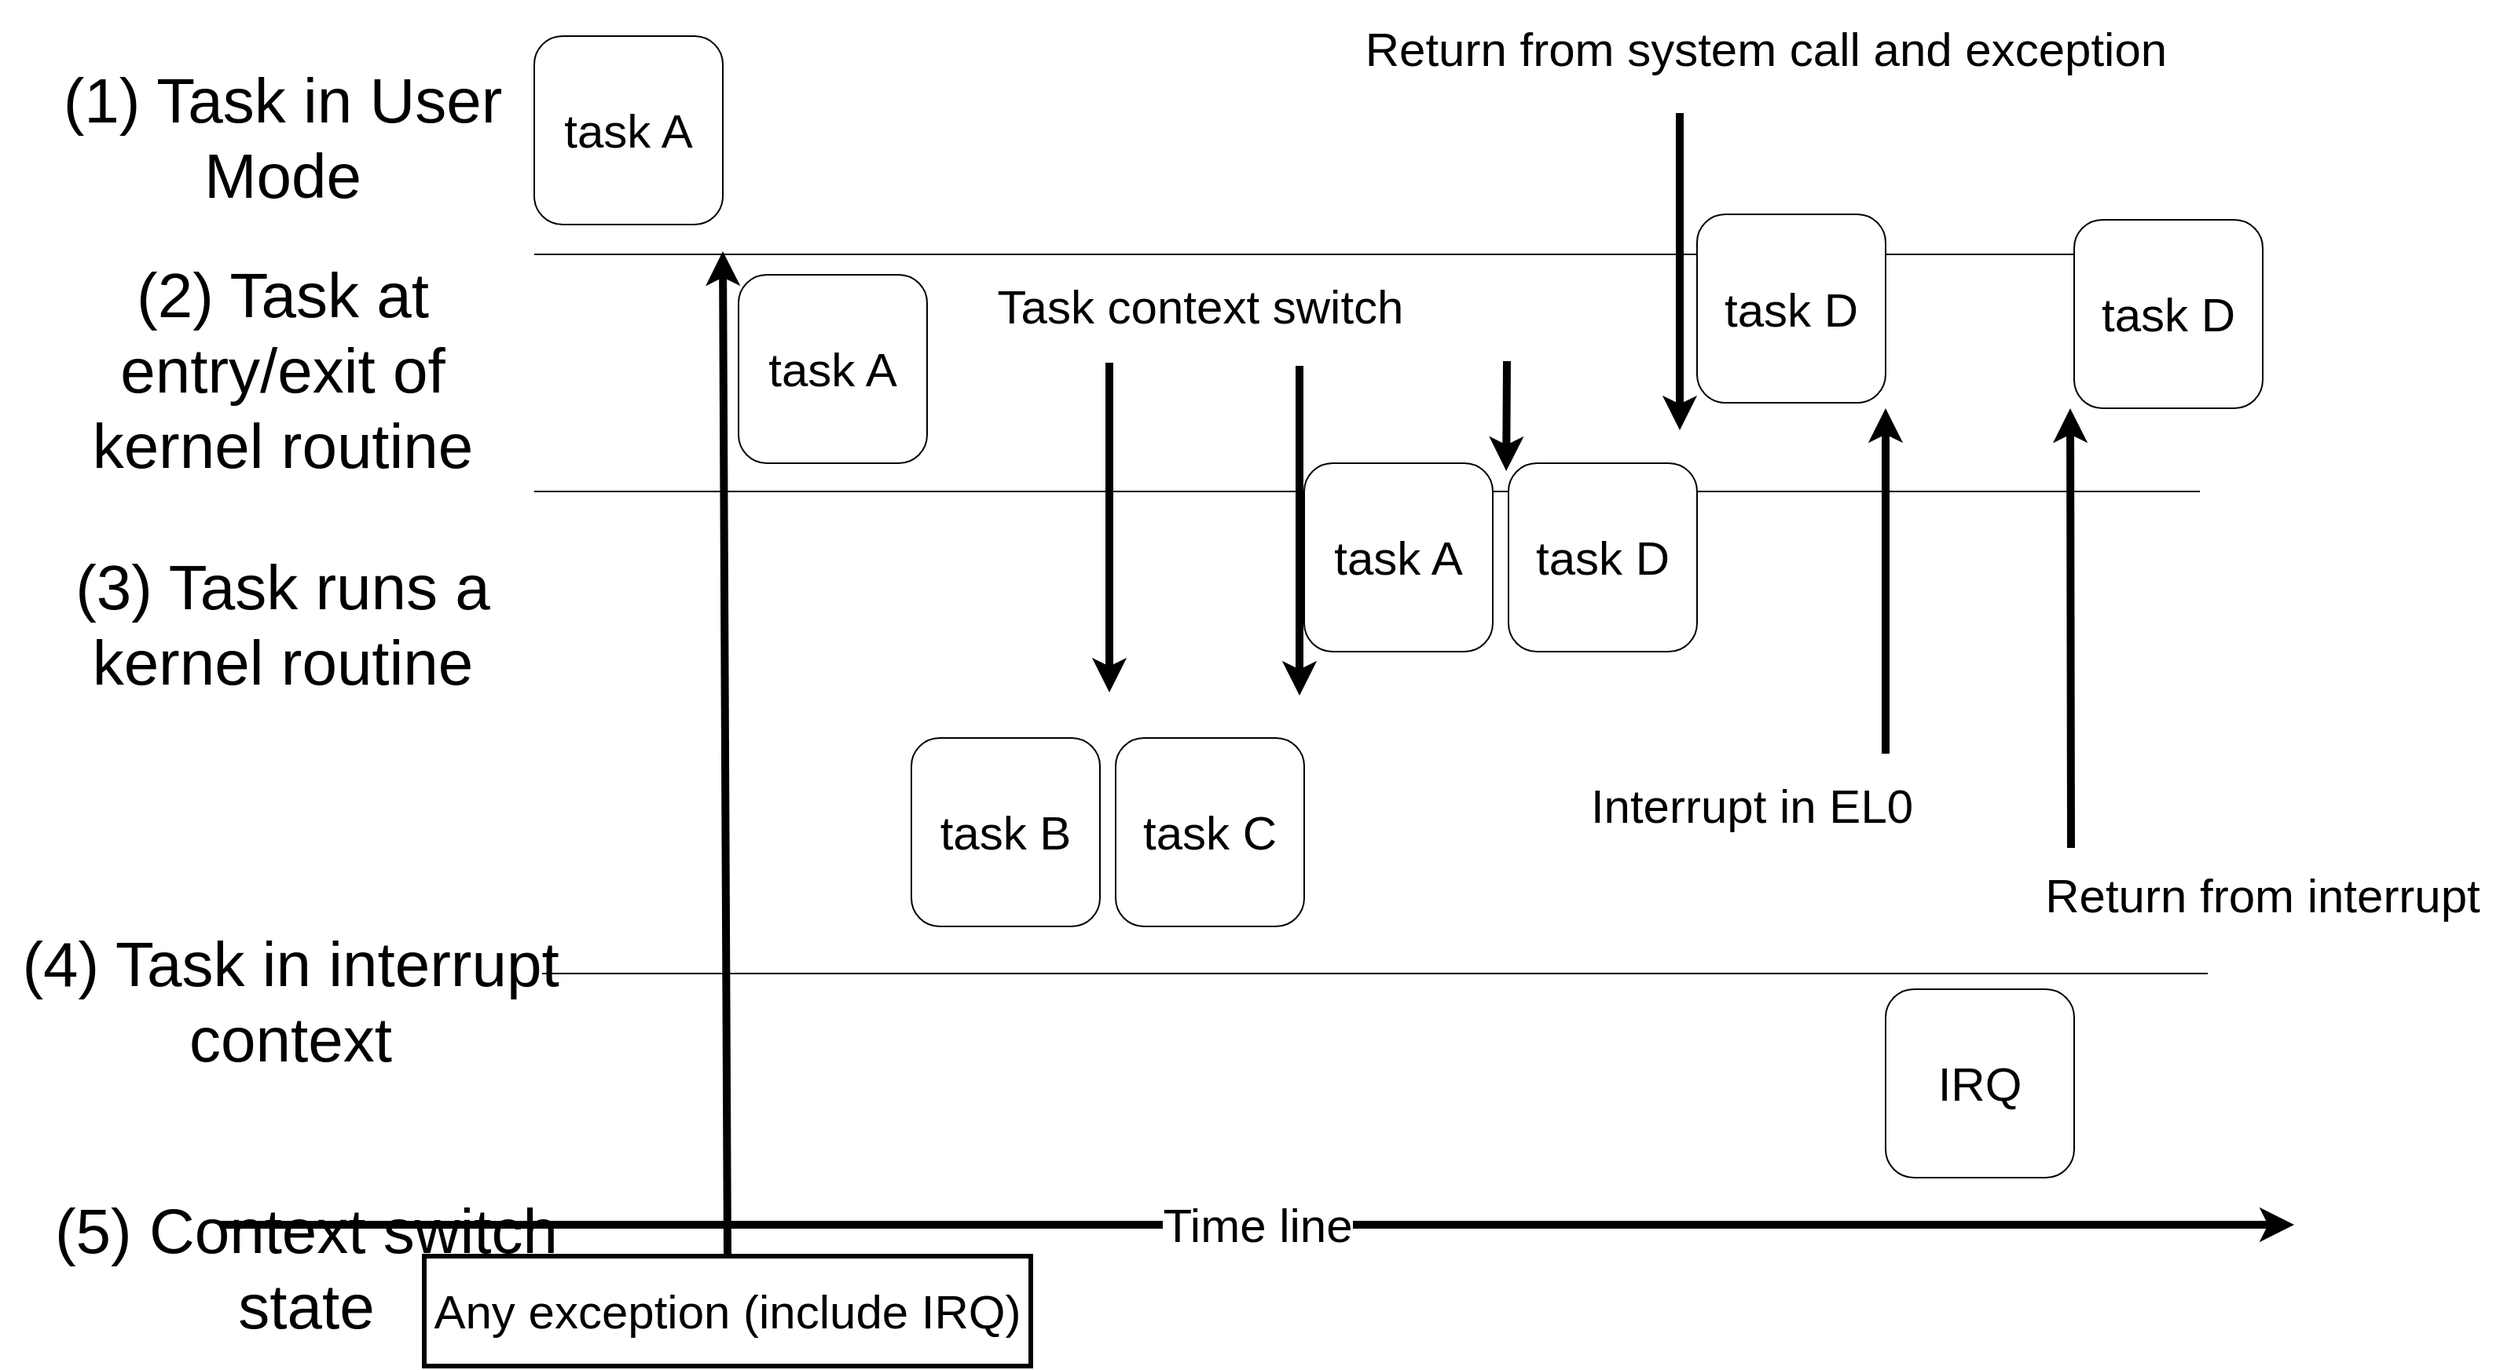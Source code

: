 <mxfile version="12.9.12" type="google" pages="6"><diagram id="xpp1ylztpxgKLpFAq7yI" name="timeline"><mxGraphModel dx="1634" dy="902" grid="1" gridSize="10" guides="1" tooltips="1" connect="1" arrows="1" fold="1" page="1" pageScale="1" pageWidth="1600" pageHeight="900" math="0" shadow="0"><root><mxCell id="0"/><mxCell id="1" parent="0"/><mxCell id="mh1U9SHJGKzPVJf6pirO-1" value="" style="endArrow=none;html=1;" parent="1" edge="1"><mxGeometry width="50" height="50" relative="1" as="geometry"><mxPoint x="340" y="182" as="sourcePoint"/><mxPoint x="1400" y="182" as="targetPoint"/></mxGeometry></mxCell><mxCell id="mh1U9SHJGKzPVJf6pirO-2" value="&lt;span style=&quot;font-size: 40px&quot;&gt;(1) Task in User Mode&lt;/span&gt;" style="text;html=1;strokeColor=none;fillColor=none;align=center;verticalAlign=middle;whiteSpace=wrap;rounded=0;" parent="1" vertex="1"><mxGeometry x="30" y="50" width="300" height="113" as="geometry"/></mxCell><mxCell id="mh1U9SHJGKzPVJf6pirO-4" value="&lt;font style=&quot;font-size: 30px&quot;&gt;task A&lt;br style=&quot;font-size: 30px&quot;&gt;&lt;/font&gt;" style="rounded=1;whiteSpace=wrap;html=1;fontSize=30;" parent="1" vertex="1"><mxGeometry x="340" y="43" width="120" height="120" as="geometry"/></mxCell><mxCell id="mh1U9SHJGKzPVJf6pirO-6" value="" style="endArrow=classic;html=1;fontSize=30;strokeWidth=5;exitX=0.5;exitY=0;exitDx=0;exitDy=0;" parent="1" edge="1" source="mh1U9SHJGKzPVJf6pirO-8"><mxGeometry width="50" height="50" relative="1" as="geometry"><mxPoint x="468" y="120" as="sourcePoint"/><mxPoint x="460" y="180" as="targetPoint"/></mxGeometry></mxCell><mxCell id="mh1U9SHJGKzPVJf6pirO-7" value="Time line" style="endArrow=classic;html=1;strokeWidth=5;fontSize=30;" parent="1" edge="1"><mxGeometry width="50" height="50" relative="1" as="geometry"><mxPoint x="140" y="800" as="sourcePoint"/><mxPoint x="1460" y="800" as="targetPoint"/></mxGeometry></mxCell><mxCell id="mh1U9SHJGKzPVJf6pirO-8" value="Any exception (include IRQ)" style="text;html=1;strokeColor=#000000;fillColor=none;align=center;verticalAlign=middle;whiteSpace=wrap;rounded=0;fontSize=30;strokeWidth=3;" parent="1" vertex="1"><mxGeometry x="270" y="820" width="386" height="70" as="geometry"/></mxCell><mxCell id="mh1U9SHJGKzPVJf6pirO-14" value="Task context switch" style="text;html=1;strokeColor=none;fillColor=none;align=center;verticalAlign=middle;whiteSpace=wrap;rounded=0;fontSize=30;" parent="1" vertex="1"><mxGeometry x="548" y="180" width="432" height="70" as="geometry"/></mxCell><mxCell id="mh1U9SHJGKzPVJf6pirO-18" value="" style="endArrow=classic;html=1;fontSize=30;strokeWidth=5;" parent="1" edge="1"><mxGeometry width="50" height="50" relative="1" as="geometry"><mxPoint x="1200" y="500" as="sourcePoint"/><mxPoint x="1200" y="280" as="targetPoint"/></mxGeometry></mxCell><mxCell id="mh1U9SHJGKzPVJf6pirO-20" value="" style="endArrow=classic;html=1;fontSize=30;strokeWidth=5;" parent="1" edge="1"><mxGeometry width="50" height="50" relative="1" as="geometry"><mxPoint x="1069" y="92" as="sourcePoint"/><mxPoint x="1069" y="294" as="targetPoint"/></mxGeometry></mxCell><mxCell id="mh1U9SHJGKzPVJf6pirO-21" value="Return from system call and exception" style="text;html=1;strokeColor=none;fillColor=none;align=center;verticalAlign=middle;whiteSpace=wrap;rounded=0;fontSize=30;" parent="1" vertex="1"><mxGeometry x="858" y="20" width="532" height="62" as="geometry"/></mxCell><mxCell id="IvmrFPHkHYwjD1njxnb3-1" value="&lt;span style=&quot;font-size: 40px&quot;&gt;(2) Task at entry/exit of kernel routine&lt;/span&gt;" style="text;html=1;strokeColor=none;fillColor=none;align=center;verticalAlign=middle;whiteSpace=wrap;rounded=0;" parent="1" vertex="1"><mxGeometry x="30" y="198.5" width="300" height="113" as="geometry"/></mxCell><mxCell id="IvmrFPHkHYwjD1njxnb3-2" value="&lt;span style=&quot;font-size: 40px&quot;&gt;(3) Task runs a kernel routine&lt;/span&gt;" style="text;html=1;strokeColor=none;fillColor=none;align=center;verticalAlign=middle;whiteSpace=wrap;rounded=0;" parent="1" vertex="1"><mxGeometry x="10" y="360" width="340" height="113" as="geometry"/></mxCell><mxCell id="IvmrFPHkHYwjD1njxnb3-3" value="&lt;span style=&quot;font-size: 40px&quot;&gt;(4) Task in interrupt context&lt;/span&gt;" style="text;html=1;strokeColor=none;fillColor=none;align=center;verticalAlign=middle;whiteSpace=wrap;rounded=0;" parent="1" vertex="1"><mxGeometry y="600" width="370" height="113" as="geometry"/></mxCell><mxCell id="IvmrFPHkHYwjD1njxnb3-4" value="" style="endArrow=none;html=1;" parent="1" edge="1"><mxGeometry width="50" height="50" relative="1" as="geometry"><mxPoint x="340" y="333" as="sourcePoint"/><mxPoint x="1400" y="333" as="targetPoint"/></mxGeometry></mxCell><mxCell id="IvmrFPHkHYwjD1njxnb3-5" value="" style="endArrow=none;html=1;" parent="1" edge="1"><mxGeometry width="50" height="50" relative="1" as="geometry"><mxPoint x="345" y="640" as="sourcePoint"/><mxPoint x="1405" y="640" as="targetPoint"/></mxGeometry></mxCell><mxCell id="IvmrFPHkHYwjD1njxnb3-6" value="&lt;font style=&quot;font-size: 30px&quot;&gt;task A&lt;br style=&quot;font-size: 30px&quot;&gt;&lt;/font&gt;" style="rounded=1;whiteSpace=wrap;html=1;fontSize=30;" parent="1" vertex="1"><mxGeometry x="470" y="195" width="120" height="120" as="geometry"/></mxCell><mxCell id="IvmrFPHkHYwjD1njxnb3-7" value="&lt;font style=&quot;font-size: 30px&quot;&gt;task B&lt;br style=&quot;font-size: 30px&quot;&gt;&lt;/font&gt;" style="rounded=1;whiteSpace=wrap;html=1;fontSize=30;" parent="1" vertex="1"><mxGeometry x="580" y="490" width="120" height="120" as="geometry"/></mxCell><mxCell id="IvmrFPHkHYwjD1njxnb3-8" value="&lt;font style=&quot;font-size: 30px&quot;&gt;task C&lt;br style=&quot;font-size: 30px&quot;&gt;&lt;/font&gt;" style="rounded=1;whiteSpace=wrap;html=1;fontSize=30;" parent="1" vertex="1"><mxGeometry x="710" y="490" width="120" height="120" as="geometry"/></mxCell><mxCell id="IvmrFPHkHYwjD1njxnb3-9" value="" style="endArrow=classic;html=1;fontSize=30;strokeWidth=5;" parent="1" edge="1"><mxGeometry width="50" height="50" relative="1" as="geometry"><mxPoint x="706" y="251" as="sourcePoint"/><mxPoint x="706" y="461" as="targetPoint"/></mxGeometry></mxCell><mxCell id="IvmrFPHkHYwjD1njxnb3-10" value="&lt;font style=&quot;font-size: 30px&quot;&gt;task A&lt;br style=&quot;font-size: 30px&quot;&gt;&lt;/font&gt;" style="rounded=1;whiteSpace=wrap;html=1;fontSize=30;" parent="1" vertex="1"><mxGeometry x="830" y="315" width="120" height="120" as="geometry"/></mxCell><mxCell id="IvmrFPHkHYwjD1njxnb3-11" value="" style="endArrow=classic;html=1;fontSize=30;strokeWidth=5;" parent="1" edge="1"><mxGeometry width="50" height="50" relative="1" as="geometry"><mxPoint x="827" y="253" as="sourcePoint"/><mxPoint x="827" y="463" as="targetPoint"/></mxGeometry></mxCell><mxCell id="IvmrFPHkHYwjD1njxnb3-12" value="&lt;font style=&quot;font-size: 30px&quot;&gt;task D&lt;br style=&quot;font-size: 30px&quot;&gt;&lt;/font&gt;" style="rounded=1;whiteSpace=wrap;html=1;fontSize=30;" parent="1" vertex="1"><mxGeometry x="1080" y="156.5" width="120" height="120" as="geometry"/></mxCell><mxCell id="IvmrFPHkHYwjD1njxnb3-13" value="&lt;font style=&quot;font-size: 30px&quot;&gt;IRQ&lt;br style=&quot;font-size: 30px&quot;&gt;&lt;/font&gt;" style="rounded=1;whiteSpace=wrap;html=1;fontSize=30;" parent="1" vertex="1"><mxGeometry x="1200" y="650" width="120" height="120" as="geometry"/></mxCell><mxCell id="IvmrFPHkHYwjD1njxnb3-14" value="Interrupt in EL0" style="text;html=1;strokeColor=none;fillColor=none;align=center;verticalAlign=middle;whiteSpace=wrap;rounded=0;fontSize=30;" parent="1" vertex="1"><mxGeometry x="1000" y="510" width="230" height="45" as="geometry"/></mxCell><mxCell id="IvmrFPHkHYwjD1njxnb3-15" value="&lt;font style=&quot;font-size: 30px&quot;&gt;task D&lt;br style=&quot;font-size: 30px&quot;&gt;&lt;/font&gt;" style="rounded=1;whiteSpace=wrap;html=1;fontSize=30;" parent="1" vertex="1"><mxGeometry x="960" y="315" width="120" height="120" as="geometry"/></mxCell><mxCell id="IvmrFPHkHYwjD1njxnb3-16" value="" style="endArrow=classic;html=1;fontSize=30;strokeWidth=5;" parent="1" edge="1"><mxGeometry width="50" height="50" relative="1" as="geometry"><mxPoint x="959" y="250" as="sourcePoint"/><mxPoint x="958.57" y="320" as="targetPoint"/></mxGeometry></mxCell><mxCell id="IvmrFPHkHYwjD1njxnb3-17" value="&lt;font style=&quot;font-size: 30px&quot;&gt;task D&lt;br style=&quot;font-size: 30px&quot;&gt;&lt;/font&gt;" style="rounded=1;whiteSpace=wrap;html=1;fontSize=30;" parent="1" vertex="1"><mxGeometry x="1320" y="160" width="120" height="120" as="geometry"/></mxCell><mxCell id="IvmrFPHkHYwjD1njxnb3-18" value="" style="endArrow=classic;html=1;fontSize=30;strokeWidth=5;" parent="1" edge="1"><mxGeometry width="50" height="50" relative="1" as="geometry"><mxPoint x="1318" y="560" as="sourcePoint"/><mxPoint x="1317.5" y="280" as="targetPoint"/></mxGeometry></mxCell><mxCell id="IvmrFPHkHYwjD1njxnb3-19" value="Return from interrupt" style="text;html=1;strokeColor=none;fillColor=none;align=center;verticalAlign=middle;whiteSpace=wrap;rounded=0;fontSize=30;" parent="1" vertex="1"><mxGeometry x="1290" y="570" width="300" height="40" as="geometry"/></mxCell><mxCell id="jyiQ3XErgbppibKeJ18O-3" value="&lt;span style=&quot;font-size: 40px&quot;&gt;(5) Context switch state&lt;/span&gt;" style="text;html=1;strokeColor=none;fillColor=none;align=center;verticalAlign=middle;whiteSpace=wrap;rounded=0;" vertex="1" parent="1"><mxGeometry x="10" y="770" width="370" height="113" as="geometry"/></mxCell></root></mxGraphModel></diagram><diagram name="required 4" id="4gGp7Or7rbde09F7_Hs8"><mxGraphModel dx="1816" dy="893" grid="1" gridSize="10" guides="1" tooltips="1" connect="1" arrows="1" fold="1" page="1" pageScale="1" pageWidth="1600" pageHeight="900" math="0" shadow="0"><root><mxCell id="QsnwtNymckx3MDVZyhw8-0"/><mxCell id="QsnwtNymckx3MDVZyhw8-1" parent="QsnwtNymckx3MDVZyhw8-0"/><mxCell id="QsnwtNymckx3MDVZyhw8-2" value="" style="verticalLabelPosition=bottom;verticalAlign=top;html=1;shape=mxgraph.basic.rect;fillColor2=none;strokeWidth=1;size=20;indent=5;fillColor=none;strokeColor=none;" vertex="1" parent="QsnwtNymckx3MDVZyhw8-1"><mxGeometry x="1" y="0.5" width="1598" height="899" as="geometry"/></mxCell><mxCell id="QsnwtNymckx3MDVZyhw8-3" value="&lt;font style=&quot;font-size: 30px&quot;&gt;task A&lt;br style=&quot;font-size: 30px&quot;&gt;&lt;/font&gt;" style="rounded=1;whiteSpace=wrap;html=1;fontSize=30;" vertex="1" parent="QsnwtNymckx3MDVZyhw8-1"><mxGeometry x="411" y="91" width="120" height="120" as="geometry"/></mxCell><mxCell id="QsnwtNymckx3MDVZyhw8-4" value="" style="endArrow=classic;html=1;fontSize=30;strokeWidth=5;exitX=0.5;exitY=1;exitDx=0;exitDy=0;" edge="1" parent="QsnwtNymckx3MDVZyhw8-1" source="QsnwtNymckx3MDVZyhw8-27"><mxGeometry width="50" height="50" relative="1" as="geometry"><mxPoint x="533" y="763" as="sourcePoint"/><mxPoint x="537" y="820" as="targetPoint"/></mxGeometry></mxCell><mxCell id="QsnwtNymckx3MDVZyhw8-5" value="&lt;span style=&quot;font-size: 40px&quot;&gt;(2) Task at entry/exit of kernel routine&lt;/span&gt;" style="text;html=1;strokeColor=none;fillColor=none;align=center;verticalAlign=middle;whiteSpace=wrap;rounded=0;" vertex="1" parent="QsnwtNymckx3MDVZyhw8-1"><mxGeometry x="30" y="239" width="376" height="113" as="geometry"/></mxCell><mxCell id="QsnwtNymckx3MDVZyhw8-6" value="&lt;span style=&quot;font-size: 40px&quot;&gt;(3) Task runs a kernel routine&lt;/span&gt;" style="text;html=1;strokeColor=none;fillColor=none;align=center;verticalAlign=middle;whiteSpace=wrap;rounded=0;" vertex="1" parent="QsnwtNymckx3MDVZyhw8-1"><mxGeometry x="30" y="383.5" width="370" height="113" as="geometry"/></mxCell><mxCell id="QsnwtNymckx3MDVZyhw8-7" value="&lt;span style=&quot;font-size: 40px&quot;&gt;(4) Task in interrupt context&lt;/span&gt;" style="text;html=1;strokeColor=none;fillColor=none;align=center;verticalAlign=middle;whiteSpace=wrap;rounded=0;" vertex="1" parent="QsnwtNymckx3MDVZyhw8-1"><mxGeometry x="40" y="520" width="360" height="113" as="geometry"/></mxCell><mxCell id="QsnwtNymckx3MDVZyhw8-8" value="" style="endArrow=none;html=1;dashed=1;" edge="1" parent="QsnwtNymckx3MDVZyhw8-1"><mxGeometry width="50" height="50" relative="1" as="geometry"><mxPoint x="421" y="221" as="sourcePoint"/><mxPoint x="1481" y="221" as="targetPoint"/></mxGeometry></mxCell><mxCell id="QsnwtNymckx3MDVZyhw8-9" value="" style="endArrow=none;html=1;dashed=1;" edge="1" parent="QsnwtNymckx3MDVZyhw8-1"><mxGeometry width="50" height="50" relative="1" as="geometry"><mxPoint x="409" y="658" as="sourcePoint"/><mxPoint x="1469" y="658" as="targetPoint"/></mxGeometry></mxCell><mxCell id="QsnwtNymckx3MDVZyhw8-11" value="&lt;font style=&quot;font-size: 30px&quot;&gt;task A&lt;br style=&quot;font-size: 30px&quot;&gt;&lt;/font&gt;" style="rounded=1;whiteSpace=wrap;html=1;fontSize=30;" vertex="1" parent="QsnwtNymckx3MDVZyhw8-1"><mxGeometry x="552" y="232" width="60" height="120" as="geometry"/></mxCell><mxCell id="QsnwtNymckx3MDVZyhw8-12" value="&lt;span style=&quot;font-size: 40px&quot;&gt;(5) Context switch state&lt;/span&gt;" style="text;html=1;strokeColor=none;fillColor=none;align=center;verticalAlign=middle;whiteSpace=wrap;rounded=0;" vertex="1" parent="QsnwtNymckx3MDVZyhw8-1"><mxGeometry x="50" y="671.5" width="350" height="113" as="geometry"/></mxCell><mxCell id="QsnwtNymckx3MDVZyhw8-13" value="" style="endArrow=none;html=1;dashed=1;" edge="1" parent="QsnwtNymckx3MDVZyhw8-1"><mxGeometry width="50" height="50" relative="1" as="geometry"><mxPoint x="409" y="368" as="sourcePoint"/><mxPoint x="1469" y="368" as="targetPoint"/></mxGeometry></mxCell><mxCell id="QsnwtNymckx3MDVZyhw8-14" value="&lt;font style=&quot;font-size: 30px&quot;&gt;schedule&lt;br style=&quot;font-size: 30px&quot;&gt;&lt;/font&gt;" style="rounded=1;whiteSpace=wrap;html=1;fontSize=30;" vertex="1" parent="QsnwtNymckx3MDVZyhw8-1"><mxGeometry x="1197" y="664.5" width="130" height="120" as="geometry"/></mxCell><mxCell id="QsnwtNymckx3MDVZyhw8-15" value="&lt;font style=&quot;font-size: 30px&quot;&gt;task A&lt;br style=&quot;font-size: 30px&quot;&gt;&lt;/font&gt;" style="rounded=1;whiteSpace=wrap;html=1;fontSize=30;" vertex="1" parent="QsnwtNymckx3MDVZyhw8-1"><mxGeometry x="610" y="380" width="120" height="120" as="geometry"/></mxCell><mxCell id="QsnwtNymckx3MDVZyhw8-16" value="&lt;font style=&quot;font-size: 30px&quot;&gt;task A&lt;br style=&quot;font-size: 30px&quot;&gt;&lt;/font&gt;" style="rounded=1;whiteSpace=wrap;html=1;fontSize=30;" vertex="1" parent="QsnwtNymckx3MDVZyhw8-1"><mxGeometry x="730" y="232" width="60" height="120" as="geometry"/></mxCell><mxCell id="QsnwtNymckx3MDVZyhw8-17" value="&lt;font style=&quot;font-size: 30px&quot;&gt;task A&lt;br style=&quot;font-size: 30px&quot;&gt;&lt;/font&gt;" style="rounded=1;whiteSpace=wrap;html=1;fontSize=30;" vertex="1" parent="QsnwtNymckx3MDVZyhw8-1"><mxGeometry x="936" y="232" width="60" height="120" as="geometry"/></mxCell><mxCell id="QsnwtNymckx3MDVZyhw8-18" value="&lt;font style=&quot;font-size: 30px&quot;&gt;task B&lt;br style=&quot;font-size: 30px&quot;&gt;&lt;/font&gt;" style="rounded=1;whiteSpace=wrap;html=1;fontSize=30;" vertex="1" parent="QsnwtNymckx3MDVZyhw8-1"><mxGeometry x="1387" y="91" width="120" height="120" as="geometry"/></mxCell><mxCell id="QsnwtNymckx3MDVZyhw8-19" value="&lt;font style=&quot;font-size: 30px&quot;&gt;task B&lt;br style=&quot;font-size: 30px&quot;&gt;&lt;/font&gt;" style="rounded=1;whiteSpace=wrap;html=1;fontSize=30;" vertex="1" parent="QsnwtNymckx3MDVZyhw8-1"><mxGeometry x="1327" y="232" width="60" height="120" as="geometry"/></mxCell><mxCell id="QsnwtNymckx3MDVZyhw8-20" value="Time line" style="endArrow=classic;html=1;strokeWidth=5;fontSize=30;" edge="1" parent="QsnwtNymckx3MDVZyhw8-1"><mxGeometry width="50" height="50" relative="1" as="geometry"><mxPoint x="140" y="820" as="sourcePoint"/><mxPoint x="1460" y="820" as="targetPoint"/></mxGeometry></mxCell><mxCell id="QsnwtNymckx3MDVZyhw8-21" value="" style="endArrow=classic;html=1;fontSize=30;strokeWidth=5;exitX=0.5;exitY=1;exitDx=0;exitDy=0;" edge="1" parent="QsnwtNymckx3MDVZyhw8-1" source="QsnwtNymckx3MDVZyhw8-22"><mxGeometry width="50" height="50" relative="1" as="geometry"><mxPoint x="1150" y="763" as="sourcePoint"/><mxPoint x="1187" y="820" as="targetPoint"/></mxGeometry></mxCell><mxCell id="QsnwtNymckx3MDVZyhw8-22" value="reschedule flag is set" style="text;html=1;strokeColor=#000000;fillColor=none;align=center;verticalAlign=middle;whiteSpace=wrap;rounded=0;fontSize=30;strokeWidth=3;" vertex="1" parent="QsnwtNymckx3MDVZyhw8-1"><mxGeometry x="1087" y="13" width="200" height="70" as="geometry"/></mxCell><mxCell id="QsnwtNymckx3MDVZyhw8-25" value="&lt;span style=&quot;font-size: 40px&quot;&gt;(1) Task in User Mode&lt;/span&gt;" style="text;html=1;strokeColor=none;fillColor=none;align=center;verticalAlign=middle;whiteSpace=wrap;rounded=0;" vertex="1" parent="QsnwtNymckx3MDVZyhw8-1"><mxGeometry x="40" y="99.5" width="366" height="103" as="geometry"/></mxCell><mxCell id="QsnwtNymckx3MDVZyhw8-26" value="" style="endArrow=none;html=1;dashed=1;" edge="1" parent="QsnwtNymckx3MDVZyhw8-1"><mxGeometry width="50" height="50" relative="1" as="geometry"><mxPoint x="409" y="508.5" as="sourcePoint"/><mxPoint x="1469" y="508.5" as="targetPoint"/></mxGeometry></mxCell><mxCell id="QsnwtNymckx3MDVZyhw8-27" value="system call" style="text;html=1;strokeColor=#000000;fillColor=none;align=center;verticalAlign=middle;whiteSpace=wrap;rounded=0;fontSize=30;strokeWidth=3;" vertex="1" parent="QsnwtNymckx3MDVZyhw8-1"><mxGeometry x="460" y="13" width="170" height="70" as="geometry"/></mxCell><mxCell id="QsnwtNymckx3MDVZyhw8-30" value="&lt;font style=&quot;font-size: 30px&quot;&gt;task A&lt;br style=&quot;font-size: 30px&quot;&gt;&lt;/font&gt;" style="rounded=1;whiteSpace=wrap;html=1;fontSize=30;" vertex="1" parent="QsnwtNymckx3MDVZyhw8-1"><mxGeometry x="997" y="380" width="120" height="120" as="geometry"/></mxCell><mxCell id="QsnwtNymckx3MDVZyhw8-31" value="&lt;font style=&quot;font-size: 30px&quot;&gt;task A&lt;br style=&quot;font-size: 30px&quot;&gt;&lt;/font&gt;" style="rounded=1;whiteSpace=wrap;html=1;fontSize=30;" vertex="1" parent="QsnwtNymckx3MDVZyhw8-1"><mxGeometry x="800" y="91" width="120" height="120" as="geometry"/></mxCell><mxCell id="QsnwtNymckx3MDVZyhw8-33" value="&lt;font style=&quot;font-size: 30px&quot;&gt;task A&lt;br style=&quot;font-size: 30px&quot;&gt;&lt;/font&gt;" style="rounded=1;whiteSpace=wrap;html=1;fontSize=30;" vertex="1" parent="QsnwtNymckx3MDVZyhw8-1"><mxGeometry x="1117" y="232" width="60" height="120" as="geometry"/></mxCell><mxCell id="V79bP0kQRPZZPahP7dc9-0" value="" style="endArrow=classic;html=1;fontSize=30;strokeWidth=5;exitX=0.5;exitY=1;exitDx=0;exitDy=0;" edge="1" parent="QsnwtNymckx3MDVZyhw8-1" source="V79bP0kQRPZZPahP7dc9-1"><mxGeometry width="50" height="50" relative="1" as="geometry"><mxPoint x="918" y="763" as="sourcePoint"/><mxPoint x="922.0" y="820" as="targetPoint"/></mxGeometry></mxCell><mxCell id="V79bP0kQRPZZPahP7dc9-1" value="system call" style="text;html=1;strokeColor=#000000;fillColor=none;align=center;verticalAlign=middle;whiteSpace=wrap;rounded=0;fontSize=30;strokeWidth=3;" vertex="1" parent="QsnwtNymckx3MDVZyhw8-1"><mxGeometry x="845" y="13" width="170" height="70" as="geometry"/></mxCell></root></mxGraphModel></diagram><diagram name="required 3" id="NZ4rvnj9re247aGFJoiE"><mxGraphModel dx="1816" dy="893" grid="1" gridSize="10" guides="1" tooltips="1" connect="1" arrows="1" fold="1" page="1" pageScale="1" pageWidth="1600" pageHeight="900" math="0" shadow="0"><root><mxCell id="bLvO5IBnO26l9joi2C3k-0"/><mxCell id="bLvO5IBnO26l9joi2C3k-1" parent="bLvO5IBnO26l9joi2C3k-0"/><mxCell id="bLvO5IBnO26l9joi2C3k-2" value="" style="verticalLabelPosition=bottom;verticalAlign=top;html=1;shape=mxgraph.basic.rect;fillColor2=none;strokeWidth=1;size=20;indent=5;fillColor=none;strokeColor=none;" vertex="1" parent="bLvO5IBnO26l9joi2C3k-1"><mxGeometry x="1" y="0.5" width="1598" height="899" as="geometry"/></mxCell><mxCell id="bLvO5IBnO26l9joi2C3k-3" value="&lt;font style=&quot;font-size: 30px&quot;&gt;task A&lt;br style=&quot;font-size: 30px&quot;&gt;&lt;/font&gt;" style="rounded=1;whiteSpace=wrap;html=1;fontSize=30;" vertex="1" parent="bLvO5IBnO26l9joi2C3k-1"><mxGeometry x="406" y="395" width="90" height="90" as="geometry"/></mxCell><mxCell id="bLvO5IBnO26l9joi2C3k-4" value="" style="endArrow=classic;html=1;fontSize=30;strokeWidth=5;exitX=0.5;exitY=1;exitDx=0;exitDy=0;" edge="1" parent="bLvO5IBnO26l9joi2C3k-1" source="bLvO5IBnO26l9joi2C3k-5"><mxGeometry width="50" height="50" relative="1" as="geometry"><mxPoint x="498" y="763" as="sourcePoint"/><mxPoint x="502" y="820" as="targetPoint"/></mxGeometry></mxCell><mxCell id="bLvO5IBnO26l9joi2C3k-9" value="" style="endArrow=none;html=1;dashed=1;" edge="1" parent="bLvO5IBnO26l9joi2C3k-1"><mxGeometry width="50" height="50" relative="1" as="geometry"><mxPoint x="406" y="221" as="sourcePoint"/><mxPoint x="1466" y="221" as="targetPoint"/></mxGeometry></mxCell><mxCell id="bLvO5IBnO26l9joi2C3k-10" value="" style="endArrow=none;html=1;dashed=1;" edge="1" parent="bLvO5IBnO26l9joi2C3k-1"><mxGeometry width="50" height="50" relative="1" as="geometry"><mxPoint x="409" y="658" as="sourcePoint"/><mxPoint x="1469" y="658" as="targetPoint"/></mxGeometry></mxCell><mxCell id="bLvO5IBnO26l9joi2C3k-15" value="" style="endArrow=none;html=1;dashed=1;" edge="1" parent="bLvO5IBnO26l9joi2C3k-1"><mxGeometry width="50" height="50" relative="1" as="geometry"><mxPoint x="409" y="368" as="sourcePoint"/><mxPoint x="1469" y="368" as="targetPoint"/></mxGeometry></mxCell><mxCell id="bLvO5IBnO26l9joi2C3k-22" value="Time line" style="endArrow=classic;html=1;strokeWidth=5;fontSize=30;" edge="1" parent="bLvO5IBnO26l9joi2C3k-1"><mxGeometry width="50" height="50" relative="1" as="geometry"><mxPoint x="140" y="820" as="sourcePoint"/><mxPoint x="1460" y="820" as="targetPoint"/></mxGeometry></mxCell><mxCell id="bLvO5IBnO26l9joi2C3k-23" value="" style="endArrow=classic;html=1;fontSize=30;strokeWidth=5;exitX=0.5;exitY=1;exitDx=0;exitDy=0;" edge="1" parent="bLvO5IBnO26l9joi2C3k-1" source="bLvO5IBnO26l9joi2C3k-24"><mxGeometry width="50" height="50" relative="1" as="geometry"><mxPoint x="963" y="763" as="sourcePoint"/><mxPoint x="1000" y="820" as="targetPoint"/></mxGeometry></mxCell><mxCell id="bLvO5IBnO26l9joi2C3k-24" value="reschedule flag is set" style="text;html=1;strokeColor=#000000;fillColor=none;align=center;verticalAlign=middle;whiteSpace=wrap;rounded=0;fontSize=30;strokeWidth=3;" vertex="1" parent="bLvO5IBnO26l9joi2C3k-1"><mxGeometry x="900" y="13" width="200" height="70" as="geometry"/></mxCell><mxCell id="bLvO5IBnO26l9joi2C3k-25" value="" style="endArrow=classic;html=1;fontSize=30;strokeWidth=5;exitX=0.5;exitY=1;exitDx=0;exitDy=0;" edge="1" parent="bLvO5IBnO26l9joi2C3k-1" source="bLvO5IBnO26l9joi2C3k-26"><mxGeometry width="50" height="50" relative="1" as="geometry"><mxPoint x="703" y="763" as="sourcePoint"/><mxPoint x="707" y="820" as="targetPoint"/></mxGeometry></mxCell><mxCell id="bLvO5IBnO26l9joi2C3k-26" value="IRQ hit" style="text;html=1;strokeColor=#000000;fillColor=none;align=center;verticalAlign=middle;whiteSpace=wrap;rounded=0;fontSize=30;strokeWidth=3;" vertex="1" parent="bLvO5IBnO26l9joi2C3k-1"><mxGeometry x="640" y="13" width="140" height="70" as="geometry"/></mxCell><mxCell id="kSyJMryL9GSEKimLt8u9-1" value="" style="endArrow=none;html=1;dashed=1;" edge="1" parent="bLvO5IBnO26l9joi2C3k-1"><mxGeometry width="50" height="50" relative="1" as="geometry"><mxPoint x="409" y="508.5" as="sourcePoint"/><mxPoint x="1469" y="508.5" as="targetPoint"/></mxGeometry></mxCell><mxCell id="bLvO5IBnO26l9joi2C3k-5" value="do_exec" style="text;html=1;strokeColor=#000000;fillColor=none;align=center;verticalAlign=middle;whiteSpace=wrap;rounded=0;fontSize=30;strokeWidth=3;" vertex="1" parent="bLvO5IBnO26l9joi2C3k-1"><mxGeometry x="435" y="13" width="150" height="70" as="geometry"/></mxCell><mxCell id="JQLkUnH5xX7_FYALJ27s-0" value="&lt;span style=&quot;font-size: 40px&quot;&gt;(2) Task at entry/exit of kernel routine&lt;/span&gt;" style="text;html=1;strokeColor=none;fillColor=none;align=center;verticalAlign=middle;whiteSpace=wrap;rounded=0;" vertex="1" parent="bLvO5IBnO26l9joi2C3k-1"><mxGeometry x="30" y="239" width="376" height="113" as="geometry"/></mxCell><mxCell id="JQLkUnH5xX7_FYALJ27s-1" value="&lt;span style=&quot;font-size: 40px&quot;&gt;(3) Task runs a kernel routine&lt;/span&gt;" style="text;html=1;strokeColor=none;fillColor=none;align=center;verticalAlign=middle;whiteSpace=wrap;rounded=0;" vertex="1" parent="bLvO5IBnO26l9joi2C3k-1"><mxGeometry x="30" y="383.5" width="370" height="113" as="geometry"/></mxCell><mxCell id="JQLkUnH5xX7_FYALJ27s-2" value="&lt;span style=&quot;font-size: 40px&quot;&gt;(4) Task in interrupt context&lt;/span&gt;" style="text;html=1;strokeColor=none;fillColor=none;align=center;verticalAlign=middle;whiteSpace=wrap;rounded=0;" vertex="1" parent="bLvO5IBnO26l9joi2C3k-1"><mxGeometry x="40" y="520" width="360" height="113" as="geometry"/></mxCell><mxCell id="JQLkUnH5xX7_FYALJ27s-3" value="&lt;span style=&quot;font-size: 40px&quot;&gt;(5) Context switch state&lt;/span&gt;" style="text;html=1;strokeColor=none;fillColor=none;align=center;verticalAlign=middle;whiteSpace=wrap;rounded=0;" vertex="1" parent="bLvO5IBnO26l9joi2C3k-1"><mxGeometry x="50" y="671.5" width="350" height="113" as="geometry"/></mxCell><mxCell id="JQLkUnH5xX7_FYALJ27s-4" value="&lt;span style=&quot;font-size: 40px&quot;&gt;(1) Task in User Mode&lt;/span&gt;" style="text;html=1;strokeColor=none;fillColor=none;align=center;verticalAlign=middle;whiteSpace=wrap;rounded=0;" vertex="1" parent="bLvO5IBnO26l9joi2C3k-1"><mxGeometry x="40" y="99.5" width="366" height="103" as="geometry"/></mxCell><mxCell id="1DSonQ10KF5iLAXxk7PJ-0" value="&lt;font style=&quot;font-size: 30px&quot;&gt;task A&lt;br style=&quot;font-size: 30px&quot;&gt;&lt;/font&gt;" style="rounded=1;whiteSpace=wrap;html=1;fontSize=30;" vertex="1" parent="bLvO5IBnO26l9joi2C3k-1"><mxGeometry x="520" y="250.5" width="90" height="90" as="geometry"/></mxCell><mxCell id="1DSonQ10KF5iLAXxk7PJ-1" value="&lt;font style=&quot;font-size: 30px&quot;&gt;task A&lt;br style=&quot;font-size: 30px&quot;&gt;&lt;/font&gt;" style="rounded=1;whiteSpace=wrap;html=1;fontSize=30;" vertex="1" parent="bLvO5IBnO26l9joi2C3k-1"><mxGeometry x="610" y="112.5" width="90" height="90" as="geometry"/></mxCell><mxCell id="1DSonQ10KF5iLAXxk7PJ-3" value="&lt;font style=&quot;font-size: 30px&quot;&gt;task A&lt;br style=&quot;font-size: 30px&quot;&gt;&lt;/font&gt;" style="rounded=1;whiteSpace=wrap;html=1;fontSize=30;" vertex="1" parent="bLvO5IBnO26l9joi2C3k-1"><mxGeometry x="720" y="247" width="90" height="90" as="geometry"/></mxCell><mxCell id="1DSonQ10KF5iLAXxk7PJ-4" value="&lt;font style=&quot;font-size: 30px&quot;&gt;IRQ&lt;br style=&quot;font-size: 30px&quot;&gt;&lt;/font&gt;" style="rounded=1;whiteSpace=wrap;html=1;fontSize=30;" vertex="1" parent="bLvO5IBnO26l9joi2C3k-1"><mxGeometry x="810" y="543" width="90" height="90" as="geometry"/></mxCell><mxCell id="1DSonQ10KF5iLAXxk7PJ-5" value="&lt;font style=&quot;font-size: 30px&quot;&gt;schedule&lt;br style=&quot;font-size: 30px&quot;&gt;&lt;/font&gt;" style="rounded=1;whiteSpace=wrap;html=1;fontSize=30;" vertex="1" parent="bLvO5IBnO26l9joi2C3k-1"><mxGeometry x="1020" y="683" width="90" height="90" as="geometry"/></mxCell><mxCell id="1DSonQ10KF5iLAXxk7PJ-7" value="&lt;font style=&quot;font-size: 30px&quot;&gt;task A&lt;br style=&quot;font-size: 30px&quot;&gt;&lt;/font&gt;" style="rounded=1;whiteSpace=wrap;html=1;fontSize=30;" vertex="1" parent="bLvO5IBnO26l9joi2C3k-1"><mxGeometry x="900" y="247" width="90" height="90" as="geometry"/></mxCell><mxCell id="1DSonQ10KF5iLAXxk7PJ-8" value="&lt;font style=&quot;font-size: 30px&quot;&gt;task B&lt;br style=&quot;font-size: 30px&quot;&gt;&lt;/font&gt;" style="rounded=1;whiteSpace=wrap;html=1;fontSize=30;" vertex="1" parent="bLvO5IBnO26l9joi2C3k-1"><mxGeometry x="1110" y="250.5" width="90" height="90" as="geometry"/></mxCell><mxCell id="1DSonQ10KF5iLAXxk7PJ-9" value="&lt;font style=&quot;font-size: 30px&quot;&gt;task B&lt;br style=&quot;font-size: 30px&quot;&gt;&lt;/font&gt;" style="rounded=1;whiteSpace=wrap;html=1;fontSize=30;" vertex="1" parent="bLvO5IBnO26l9joi2C3k-1"><mxGeometry x="1200" y="112.5" width="90" height="90" as="geometry"/></mxCell><mxCell id="1DSonQ10KF5iLAXxk7PJ-10" value="" style="endArrow=classic;html=1;fontSize=30;strokeWidth=5;exitX=0.5;exitY=1;exitDx=0;exitDy=0;" edge="1" parent="bLvO5IBnO26l9joi2C3k-1" source="1DSonQ10KF5iLAXxk7PJ-11"><mxGeometry width="50" height="50" relative="1" as="geometry"><mxPoint x="1293" y="763" as="sourcePoint"/><mxPoint x="1297.0" y="820" as="targetPoint"/></mxGeometry></mxCell><mxCell id="1DSonQ10KF5iLAXxk7PJ-11" value="IRQ hit" style="text;html=1;strokeColor=#000000;fillColor=none;align=center;verticalAlign=middle;whiteSpace=wrap;rounded=0;fontSize=30;strokeWidth=3;" vertex="1" parent="bLvO5IBnO26l9joi2C3k-1"><mxGeometry x="1230" y="13" width="140" height="70" as="geometry"/></mxCell><mxCell id="m5wPCyAiL9DOxzimg8kb-0" value="&lt;font style=&quot;font-size: 30px&quot;&gt;task B&lt;br style=&quot;font-size: 30px&quot;&gt;&lt;/font&gt;" style="rounded=1;whiteSpace=wrap;html=1;fontSize=30;" vertex="1" parent="bLvO5IBnO26l9joi2C3k-1"><mxGeometry x="1310" y="250.5" width="90" height="90" as="geometry"/></mxCell></root></mxGraphModel></diagram><diagram name="required 2" id="u2wjjDH2lCDXafLbV8UB"><mxGraphModel dx="1816" dy="893" grid="1" gridSize="10" guides="1" tooltips="1" connect="1" arrows="1" fold="1" page="1" pageScale="1" pageWidth="1600" pageHeight="900" math="0" shadow="0"><root><mxCell id="FkEWRnkT1nI2vHb_e2D5-0"/><mxCell id="FkEWRnkT1nI2vHb_e2D5-1" parent="FkEWRnkT1nI2vHb_e2D5-0"/><mxCell id="ko9OW49W6ov0RrVdYBCe-0" value="" style="verticalLabelPosition=bottom;verticalAlign=top;html=1;shape=mxgraph.basic.rect;fillColor2=none;strokeWidth=1;size=20;indent=5;fillColor=none;strokeColor=none;" vertex="1" parent="FkEWRnkT1nI2vHb_e2D5-1"><mxGeometry x="1" y="0.5" width="1598" height="899" as="geometry"/></mxCell><mxCell id="FkEWRnkT1nI2vHb_e2D5-4" value="&lt;font style=&quot;font-size: 30px&quot;&gt;task A&lt;br style=&quot;font-size: 30px&quot;&gt;&lt;/font&gt;" style="rounded=1;whiteSpace=wrap;html=1;fontSize=30;" vertex="1" parent="FkEWRnkT1nI2vHb_e2D5-1"><mxGeometry x="408" y="299.5" width="120" height="120" as="geometry"/></mxCell><mxCell id="FkEWRnkT1nI2vHb_e2D5-5" value="" style="endArrow=classic;html=1;fontSize=30;strokeWidth=5;exitX=0.5;exitY=1;exitDx=0;exitDy=0;" edge="1" parent="FkEWRnkT1nI2vHb_e2D5-1" source="FkEWRnkT1nI2vHb_e2D5-7"><mxGeometry width="50" height="50" relative="1" as="geometry"><mxPoint x="533" y="763" as="sourcePoint"/><mxPoint x="537" y="820" as="targetPoint"/></mxGeometry></mxCell><mxCell id="FkEWRnkT1nI2vHb_e2D5-7" value="IRQ hit" style="text;html=1;strokeColor=#000000;fillColor=none;align=center;verticalAlign=middle;whiteSpace=wrap;rounded=0;fontSize=30;strokeWidth=3;" vertex="1" parent="FkEWRnkT1nI2vHb_e2D5-1"><mxGeometry x="450" y="40" width="180" height="70" as="geometry"/></mxCell><mxCell id="FkEWRnkT1nI2vHb_e2D5-15" value="" style="endArrow=none;html=1;dashed=1;" edge="1" parent="FkEWRnkT1nI2vHb_e2D5-1"><mxGeometry width="50" height="50" relative="1" as="geometry"><mxPoint x="410" y="276" as="sourcePoint"/><mxPoint x="1470" y="276" as="targetPoint"/></mxGeometry></mxCell><mxCell id="FkEWRnkT1nI2vHb_e2D5-16" value="" style="endArrow=none;html=1;dashed=1;" edge="1" parent="FkEWRnkT1nI2vHb_e2D5-1"><mxGeometry width="50" height="50" relative="1" as="geometry"><mxPoint x="408" y="603" as="sourcePoint"/><mxPoint x="1468" y="603" as="targetPoint"/></mxGeometry></mxCell><mxCell id="FkEWRnkT1nI2vHb_e2D5-19" value="&lt;font style=&quot;font-size: 30px&quot;&gt;IRQ&lt;br style=&quot;font-size: 30px&quot;&gt;&lt;/font&gt;" style="rounded=1;whiteSpace=wrap;html=1;fontSize=30;" vertex="1" parent="FkEWRnkT1nI2vHb_e2D5-1"><mxGeometry x="550" y="463" width="120" height="120" as="geometry"/></mxCell><mxCell id="FkEWRnkT1nI2vHb_e2D5-24" value="&lt;font style=&quot;font-size: 30px&quot;&gt;IRQ&lt;br style=&quot;font-size: 30px&quot;&gt;&lt;/font&gt;" style="rounded=1;whiteSpace=wrap;html=1;fontSize=30;" vertex="1" parent="FkEWRnkT1nI2vHb_e2D5-1"><mxGeometry x="820" y="463" width="120" height="120" as="geometry"/></mxCell><mxCell id="MrSIDcDot5aBYucUBbuR-0" value="" style="endArrow=none;html=1;dashed=1;" edge="1" parent="FkEWRnkT1nI2vHb_e2D5-1"><mxGeometry width="50" height="50" relative="1" as="geometry"><mxPoint x="410" y="443" as="sourcePoint"/><mxPoint x="1470" y="443" as="targetPoint"/></mxGeometry></mxCell><mxCell id="j35mgYk3XhKAL8ximrve-0" value="&lt;font style=&quot;font-size: 30px&quot;&gt;schedule&lt;br style=&quot;font-size: 30px&quot;&gt;&lt;/font&gt;" style="rounded=1;whiteSpace=wrap;html=1;fontSize=30;" vertex="1" parent="FkEWRnkT1nI2vHb_e2D5-1"><mxGeometry x="1080" y="622" width="130" height="120" as="geometry"/></mxCell><mxCell id="FkEWRnkT1nI2vHb_e2D5-17" value="&lt;font style=&quot;font-size: 30px&quot;&gt;task A&lt;br style=&quot;font-size: 30px&quot;&gt;&lt;/font&gt;" style="rounded=1;whiteSpace=wrap;html=1;fontSize=30;" vertex="1" parent="FkEWRnkT1nI2vHb_e2D5-1"><mxGeometry x="680" y="303" width="120" height="120" as="geometry"/></mxCell><mxCell id="FkEWRnkT1nI2vHb_e2D5-18" value="&lt;font style=&quot;font-size: 30px&quot;&gt;task B&lt;br style=&quot;font-size: 30px&quot;&gt;&lt;/font&gt;" style="rounded=1;whiteSpace=wrap;html=1;fontSize=30;" vertex="1" parent="FkEWRnkT1nI2vHb_e2D5-1"><mxGeometry x="1210" y="303" width="120" height="120" as="geometry"/></mxCell><mxCell id="4MQoac_8OfeHQCABIG1i-0" value="Time line" style="endArrow=classic;html=1;strokeWidth=5;fontSize=30;" edge="1" parent="FkEWRnkT1nI2vHb_e2D5-1"><mxGeometry width="50" height="50" relative="1" as="geometry"><mxPoint x="140" y="820" as="sourcePoint"/><mxPoint x="1460" y="820" as="targetPoint"/></mxGeometry></mxCell><mxCell id="4MQoac_8OfeHQCABIG1i-5" value="" style="endArrow=classic;html=1;fontSize=30;strokeWidth=5;exitX=0.5;exitY=1;exitDx=0;exitDy=0;" edge="1" parent="FkEWRnkT1nI2vHb_e2D5-1" source="4MQoac_8OfeHQCABIG1i-6"><mxGeometry width="50" height="50" relative="1" as="geometry"><mxPoint x="1033" y="763" as="sourcePoint"/><mxPoint x="1070" y="820" as="targetPoint"/></mxGeometry></mxCell><mxCell id="4MQoac_8OfeHQCABIG1i-6" value="reschedule flag is set" style="text;html=1;strokeColor=#000000;fillColor=none;align=center;verticalAlign=middle;whiteSpace=wrap;rounded=0;fontSize=30;strokeWidth=3;" vertex="1" parent="FkEWRnkT1nI2vHb_e2D5-1"><mxGeometry x="970" y="40" width="200" height="70" as="geometry"/></mxCell><mxCell id="4MQoac_8OfeHQCABIG1i-7" value="" style="endArrow=classic;html=1;fontSize=30;strokeWidth=5;exitX=0.5;exitY=1;exitDx=0;exitDy=0;" edge="1" parent="FkEWRnkT1nI2vHb_e2D5-1" source="4MQoac_8OfeHQCABIG1i-8"><mxGeometry width="50" height="50" relative="1" as="geometry"><mxPoint x="803" y="763" as="sourcePoint"/><mxPoint x="807" y="820" as="targetPoint"/></mxGeometry></mxCell><mxCell id="4MQoac_8OfeHQCABIG1i-8" value="IRQ hit" style="text;html=1;strokeColor=#000000;fillColor=none;align=center;verticalAlign=middle;whiteSpace=wrap;rounded=0;fontSize=30;strokeWidth=3;" vertex="1" parent="FkEWRnkT1nI2vHb_e2D5-1"><mxGeometry x="720" y="40" width="180" height="70" as="geometry"/></mxCell><mxCell id="az-lFcBxwAn0DvvZ0gnq-0" value="&lt;font style=&quot;font-size: 30px&quot;&gt;task A&lt;br style=&quot;font-size: 30px&quot;&gt;&lt;/font&gt;" style="rounded=1;whiteSpace=wrap;html=1;fontSize=30;" vertex="1" parent="FkEWRnkT1nI2vHb_e2D5-1"><mxGeometry x="940" y="303" width="120" height="120" as="geometry"/></mxCell><mxCell id="az-lFcBxwAn0DvvZ0gnq-1" value="" style="endArrow=classic;html=1;fontSize=30;strokeWidth=5;exitX=0.5;exitY=1;exitDx=0;exitDy=0;" edge="1" parent="FkEWRnkT1nI2vHb_e2D5-1" source="az-lFcBxwAn0DvvZ0gnq-2"><mxGeometry width="50" height="50" relative="1" as="geometry"><mxPoint x="1333" y="763" as="sourcePoint"/><mxPoint x="1337" y="820" as="targetPoint"/></mxGeometry></mxCell><mxCell id="az-lFcBxwAn0DvvZ0gnq-2" value="IRQ hit" style="text;html=1;strokeColor=#000000;fillColor=none;align=center;verticalAlign=middle;whiteSpace=wrap;rounded=0;fontSize=30;strokeWidth=3;" vertex="1" parent="FkEWRnkT1nI2vHb_e2D5-1"><mxGeometry x="1250" y="40" width="180" height="70" as="geometry"/></mxCell><mxCell id="az-lFcBxwAn0DvvZ0gnq-3" value="&lt;font style=&quot;font-size: 30px&quot;&gt;IRQ&lt;br style=&quot;font-size: 30px&quot;&gt;&lt;/font&gt;" style="rounded=1;whiteSpace=wrap;html=1;fontSize=30;" vertex="1" parent="FkEWRnkT1nI2vHb_e2D5-1"><mxGeometry x="1350" y="466.5" width="120" height="120" as="geometry"/></mxCell><mxCell id="4RFhssXdj_4ZQoWaL19l-0" value="&lt;span style=&quot;font-size: 40px&quot;&gt;(3) Task runs a kernel routine&lt;/span&gt;" style="text;html=1;strokeColor=none;fillColor=none;align=center;verticalAlign=middle;whiteSpace=wrap;rounded=0;" vertex="1" parent="FkEWRnkT1nI2vHb_e2D5-1"><mxGeometry x="30" y="303" width="370" height="113" as="geometry"/></mxCell><mxCell id="4RFhssXdj_4ZQoWaL19l-1" value="&lt;span style=&quot;font-size: 40px&quot;&gt;(4) Task in interrupt context&lt;/span&gt;" style="text;html=1;strokeColor=none;fillColor=none;align=center;verticalAlign=middle;whiteSpace=wrap;rounded=0;" vertex="1" parent="FkEWRnkT1nI2vHb_e2D5-1"><mxGeometry x="50" y="471.5" width="360" height="113" as="geometry"/></mxCell><mxCell id="4RFhssXdj_4ZQoWaL19l-2" value="&lt;span style=&quot;font-size: 40px&quot;&gt;(5) Context switch state&lt;/span&gt;" style="text;html=1;strokeColor=none;fillColor=none;align=center;verticalAlign=middle;whiteSpace=wrap;rounded=0;" vertex="1" parent="FkEWRnkT1nI2vHb_e2D5-1"><mxGeometry x="50" y="625.5" width="350" height="113" as="geometry"/></mxCell></root></mxGraphModel></diagram><diagram name="required 1" id="rdyTiIMpWn8DHZLycqz7"><mxGraphModel dx="1816" dy="893" grid="1" gridSize="10" guides="1" tooltips="1" connect="1" arrows="1" fold="1" page="1" pageScale="1" pageWidth="1600" pageHeight="900" background="none" math="0" shadow="0"><root><mxCell id="Wabg2tzQv4IGVoBS6Ynl-0"/><mxCell id="Wabg2tzQv4IGVoBS6Ynl-1" parent="Wabg2tzQv4IGVoBS6Ynl-0"/><mxCell id="17TzR6y58Bw369rrSubW-0" value="" style="verticalLabelPosition=bottom;verticalAlign=top;html=1;shape=mxgraph.basic.rect;fillColor2=none;strokeWidth=1;size=20;indent=5;fillColor=none;strokeColor=none;" vertex="1" parent="Wabg2tzQv4IGVoBS6Ynl-1"><mxGeometry x="1" y="0.5" width="1598" height="899" as="geometry"/></mxCell><mxCell id="Wabg2tzQv4IGVoBS6Ynl-4" value="&lt;font style=&quot;font-size: 30px&quot;&gt;task A&lt;br style=&quot;font-size: 30px&quot;&gt;&lt;/font&gt;" style="rounded=1;whiteSpace=wrap;html=1;fontSize=30;" vertex="1" parent="Wabg2tzQv4IGVoBS6Ynl-1"><mxGeometry x="470" y="280" width="120" height="120" as="geometry"/></mxCell><mxCell id="Wabg2tzQv4IGVoBS6Ynl-6" value="Time line" style="endArrow=classic;html=1;strokeWidth=5;fontSize=30;" edge="1" parent="Wabg2tzQv4IGVoBS6Ynl-1"><mxGeometry width="50" height="50" relative="1" as="geometry"><mxPoint x="140" y="820" as="sourcePoint"/><mxPoint x="1460" y="820" as="targetPoint"/></mxGeometry></mxCell><mxCell id="Wabg2tzQv4IGVoBS6Ynl-13" value="&lt;span style=&quot;font-size: 40px&quot;&gt;(3) Task runs a kernel routine&lt;/span&gt;" style="text;html=1;strokeColor=none;fillColor=none;align=center;verticalAlign=middle;whiteSpace=wrap;rounded=0;" vertex="1" parent="Wabg2tzQv4IGVoBS6Ynl-1"><mxGeometry x="91" y="283.5" width="340" height="113" as="geometry"/></mxCell><mxCell id="Wabg2tzQv4IGVoBS6Ynl-15" value="" style="endArrow=none;html=1;dashed=1;" edge="1" parent="Wabg2tzQv4IGVoBS6Ynl-1"><mxGeometry width="50" height="50" relative="1" as="geometry"><mxPoint x="450" y="423" as="sourcePoint"/><mxPoint x="1510" y="423" as="targetPoint"/></mxGeometry></mxCell><mxCell id="Wabg2tzQv4IGVoBS6Ynl-31" value="&lt;span style=&quot;font-size: 40px&quot;&gt;(5) Context switch state&lt;/span&gt;" style="text;html=1;strokeColor=none;fillColor=none;align=center;verticalAlign=middle;whiteSpace=wrap;rounded=0;" vertex="1" parent="Wabg2tzQv4IGVoBS6Ynl-1"><mxGeometry x="91" y="450" width="370" height="113" as="geometry"/></mxCell><mxCell id="Wabg2tzQv4IGVoBS6Ynl-17" value="&lt;font style=&quot;font-size: 30px&quot;&gt;task B&lt;br style=&quot;font-size: 30px&quot;&gt;&lt;/font&gt;" style="rounded=1;whiteSpace=wrap;html=1;fontSize=30;" vertex="1" parent="Wabg2tzQv4IGVoBS6Ynl-1"><mxGeometry x="740" y="280" width="120" height="120" as="geometry"/></mxCell><mxCell id="Wabg2tzQv4IGVoBS6Ynl-36" value="&lt;font style=&quot;font-size: 30px&quot;&gt;schedule&lt;br style=&quot;font-size: 30px&quot;&gt;&lt;/font&gt;" style="rounded=1;whiteSpace=wrap;html=1;fontSize=30;" vertex="1" parent="Wabg2tzQv4IGVoBS6Ynl-1"><mxGeometry x="600" y="438.25" width="130" height="120" as="geometry"/></mxCell><mxCell id="Wabg2tzQv4IGVoBS6Ynl-40" value="&lt;font style=&quot;font-size: 30px&quot;&gt;schedule&lt;br style=&quot;font-size: 30px&quot;&gt;&lt;/font&gt;" style="rounded=1;whiteSpace=wrap;html=1;fontSize=30;" vertex="1" parent="Wabg2tzQv4IGVoBS6Ynl-1"><mxGeometry x="864" y="438.25" width="130" height="120" as="geometry"/></mxCell><mxCell id="Wabg2tzQv4IGVoBS6Ynl-41" value="&lt;font style=&quot;font-size: 30px&quot;&gt;task C&lt;br style=&quot;font-size: 30px&quot;&gt;&lt;/font&gt;" style="rounded=1;whiteSpace=wrap;html=1;fontSize=30;" vertex="1" parent="Wabg2tzQv4IGVoBS6Ynl-1"><mxGeometry x="1010" y="283.5" width="120" height="120" as="geometry"/></mxCell><mxCell id="Wabg2tzQv4IGVoBS6Ynl-42" value="&lt;font style=&quot;font-size: 30px&quot;&gt;schedule&lt;br style=&quot;font-size: 30px&quot;&gt;&lt;/font&gt;" style="rounded=1;whiteSpace=wrap;html=1;fontSize=30;" vertex="1" parent="Wabg2tzQv4IGVoBS6Ynl-1"><mxGeometry x="1134" y="438.25" width="130" height="120" as="geometry"/></mxCell><mxCell id="Wabg2tzQv4IGVoBS6Ynl-43" value="&lt;font style=&quot;font-size: 30px&quot;&gt;task D&lt;br style=&quot;font-size: 30px&quot;&gt;&lt;/font&gt;" style="rounded=1;whiteSpace=wrap;html=1;fontSize=30;" vertex="1" parent="Wabg2tzQv4IGVoBS6Ynl-1"><mxGeometry x="1280" y="280" width="120" height="120" as="geometry"/></mxCell></root></mxGraphModel></diagram><diagram id="MISrtECFRqDH1RSspe2F" name="FSM"><mxGraphModel dx="817" dy="402" grid="1" gridSize="10" guides="1" tooltips="1" connect="1" arrows="1" fold="1" page="1" pageScale="1" pageWidth="1600" pageHeight="900" math="0" shadow="0"><root><mxCell id="fbGr756NoSCk6jwnZ__A-0"/><mxCell id="fbGr756NoSCk6jwnZ__A-1" parent="fbGr756NoSCk6jwnZ__A-0"/></root></mxGraphModel></diagram></mxfile>